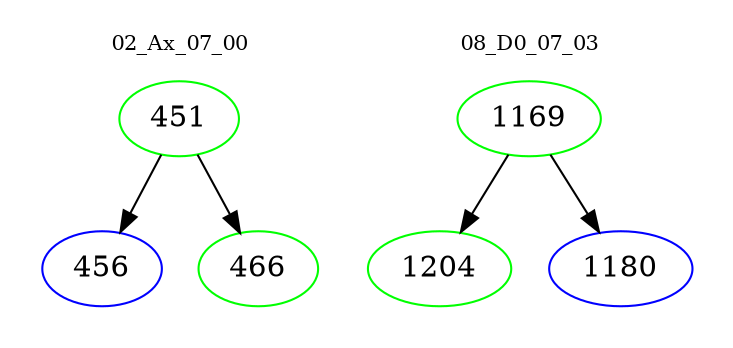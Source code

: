 digraph{
subgraph cluster_0 {
color = white
label = "02_Ax_07_00";
fontsize=10;
T0_451 [label="451", color="green"]
T0_451 -> T0_456 [color="black"]
T0_456 [label="456", color="blue"]
T0_451 -> T0_466 [color="black"]
T0_466 [label="466", color="green"]
}
subgraph cluster_1 {
color = white
label = "08_D0_07_03";
fontsize=10;
T1_1169 [label="1169", color="green"]
T1_1169 -> T1_1204 [color="black"]
T1_1204 [label="1204", color="green"]
T1_1169 -> T1_1180 [color="black"]
T1_1180 [label="1180", color="blue"]
}
}
